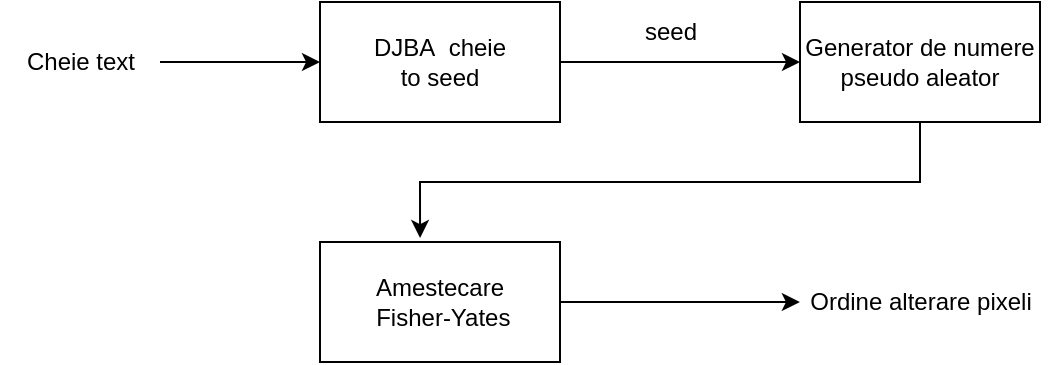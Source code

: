 <mxfile version="27.1.5">
  <diagram name="Page-1" id="YppAgKmHBsdK-q3D0ge3">
    <mxGraphModel dx="1281" dy="534" grid="1" gridSize="10" guides="1" tooltips="1" connect="1" arrows="1" fold="1" page="1" pageScale="1" pageWidth="2000" pageHeight="2000" math="0" shadow="0">
      <root>
        <mxCell id="0" />
        <mxCell id="1" parent="0" />
        <mxCell id="pafWWRVlr8SWM_tLRQ75-2" value="" style="endArrow=classic;html=1;rounded=0;strokeColor=light-dark(#000000,#3333FF);" parent="1" edge="1">
          <mxGeometry width="50" height="50" relative="1" as="geometry">
            <mxPoint x="280" y="280" as="sourcePoint" />
            <mxPoint x="360" y="280" as="targetPoint" />
          </mxGeometry>
        </mxCell>
        <mxCell id="pafWWRVlr8SWM_tLRQ75-5" style="edgeStyle=orthogonalEdgeStyle;rounded=0;orthogonalLoop=1;jettySize=auto;html=1;exitX=1;exitY=0.5;exitDx=0;exitDy=0;fillColor=light-dark(transparent,#3333FF);strokeColor=light-dark(#000000,#3333FF);" parent="1" source="pafWWRVlr8SWM_tLRQ75-3" edge="1">
          <mxGeometry relative="1" as="geometry">
            <mxPoint x="600" y="280" as="targetPoint" />
          </mxGeometry>
        </mxCell>
        <mxCell id="pafWWRVlr8SWM_tLRQ75-3" value="DJBA&amp;nbsp; cheie&lt;br&gt;to seed" style="rounded=0;whiteSpace=wrap;html=1;" parent="1" vertex="1">
          <mxGeometry x="360" y="250" width="120" height="60" as="geometry" />
        </mxCell>
        <mxCell id="pafWWRVlr8SWM_tLRQ75-4" value="&lt;font style=&quot;color: light-dark(rgb(0, 0, 0), rgb(51, 51, 255));&quot;&gt;Cheie text&lt;/font&gt;" style="text;html=1;align=center;verticalAlign=middle;resizable=0;points=[];autosize=1;strokeColor=none;fillColor=none;" parent="1" vertex="1">
          <mxGeometry x="200" y="265" width="80" height="30" as="geometry" />
        </mxCell>
        <mxCell id="pafWWRVlr8SWM_tLRQ75-6" value="&lt;font style=&quot;color: light-dark(rgb(0, 0, 0), rgb(51, 51, 255));&quot;&gt;seed&lt;/font&gt;" style="text;html=1;align=center;verticalAlign=middle;resizable=0;points=[];autosize=1;strokeColor=none;fillColor=none;" parent="1" vertex="1">
          <mxGeometry x="510" y="250" width="50" height="30" as="geometry" />
        </mxCell>
        <mxCell id="pafWWRVlr8SWM_tLRQ75-7" value="Generator de numere pseudo aleator" style="rounded=0;whiteSpace=wrap;html=1;" parent="1" vertex="1">
          <mxGeometry x="600" y="250" width="120" height="60" as="geometry" />
        </mxCell>
        <mxCell id="pafWWRVlr8SWM_tLRQ75-11" style="edgeStyle=orthogonalEdgeStyle;rounded=0;orthogonalLoop=1;jettySize=auto;html=1;exitX=1;exitY=0.5;exitDx=0;exitDy=0;entryX=0.038;entryY=0.5;entryDx=0;entryDy=0;entryPerimeter=0;strokeColor=light-dark(#000000,#0000FF);" parent="1" source="pafWWRVlr8SWM_tLRQ75-8" target="pafWWRVlr8SWM_tLRQ75-12" edge="1">
          <mxGeometry relative="1" as="geometry">
            <mxPoint x="590" y="400" as="targetPoint" />
          </mxGeometry>
        </mxCell>
        <mxCell id="pafWWRVlr8SWM_tLRQ75-8" value="Amestecare&lt;div&gt;&amp;nbsp;Fisher-Yates&lt;/div&gt;" style="rounded=0;whiteSpace=wrap;html=1;" parent="1" vertex="1">
          <mxGeometry x="360" y="370" width="120" height="60" as="geometry" />
        </mxCell>
        <mxCell id="pafWWRVlr8SWM_tLRQ75-9" style="edgeStyle=orthogonalEdgeStyle;rounded=0;orthogonalLoop=1;jettySize=auto;html=1;exitX=0.5;exitY=1;exitDx=0;exitDy=0;entryX=0.417;entryY=-0.033;entryDx=0;entryDy=0;entryPerimeter=0;strokeColor=light-dark(#000000,#3333FF);" parent="1" source="pafWWRVlr8SWM_tLRQ75-7" target="pafWWRVlr8SWM_tLRQ75-8" edge="1">
          <mxGeometry relative="1" as="geometry" />
        </mxCell>
        <mxCell id="pafWWRVlr8SWM_tLRQ75-12" value="&lt;font style=&quot;color: light-dark(rgb(0, 0, 0), rgb(51, 51, 255));&quot;&gt;Ordine alterare pixeli&lt;/font&gt;" style="text;html=1;align=center;verticalAlign=middle;resizable=0;points=[];autosize=1;strokeColor=none;fillColor=none;" parent="1" vertex="1">
          <mxGeometry x="595" y="385" width="130" height="30" as="geometry" />
        </mxCell>
      </root>
    </mxGraphModel>
  </diagram>
</mxfile>
